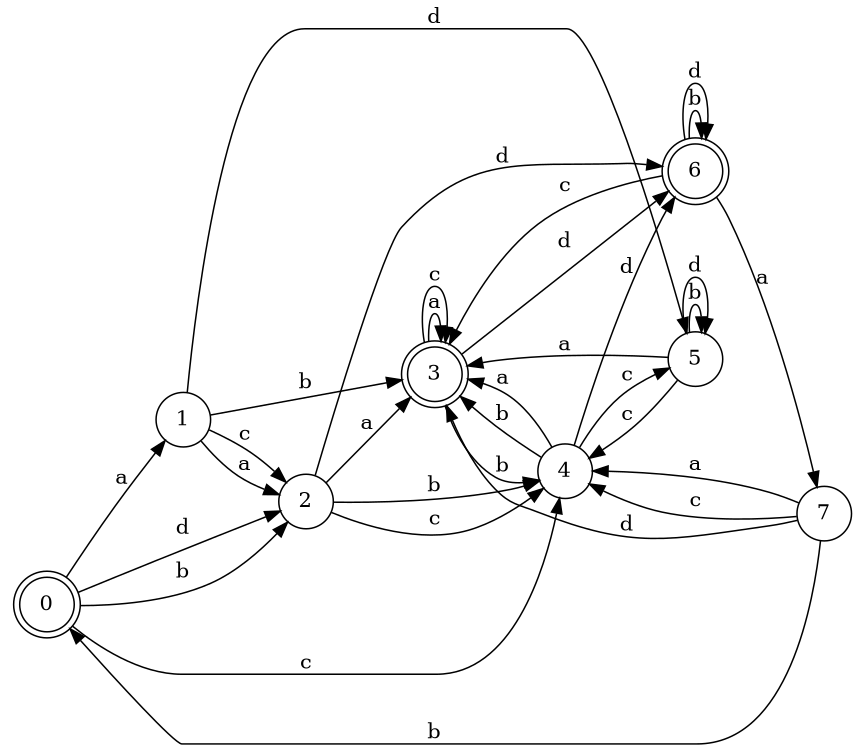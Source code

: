 digraph n7_9 {
__start0 [label="" shape="none"];

rankdir=LR;
size="8,5";

s0 [style="rounded,filled", color="black", fillcolor="white" shape="doublecircle", label="0"];
s1 [style="filled", color="black", fillcolor="white" shape="circle", label="1"];
s2 [style="filled", color="black", fillcolor="white" shape="circle", label="2"];
s3 [style="rounded,filled", color="black", fillcolor="white" shape="doublecircle", label="3"];
s4 [style="filled", color="black", fillcolor="white" shape="circle", label="4"];
s5 [style="filled", color="black", fillcolor="white" shape="circle", label="5"];
s6 [style="rounded,filled", color="black", fillcolor="white" shape="doublecircle", label="6"];
s7 [style="filled", color="black", fillcolor="white" shape="circle", label="7"];
s0 -> s1 [label="a"];
s0 -> s2 [label="b"];
s0 -> s4 [label="c"];
s0 -> s2 [label="d"];
s1 -> s2 [label="a"];
s1 -> s3 [label="b"];
s1 -> s2 [label="c"];
s1 -> s5 [label="d"];
s2 -> s3 [label="a"];
s2 -> s4 [label="b"];
s2 -> s4 [label="c"];
s2 -> s6 [label="d"];
s3 -> s3 [label="a"];
s3 -> s4 [label="b"];
s3 -> s3 [label="c"];
s3 -> s6 [label="d"];
s4 -> s3 [label="a"];
s4 -> s3 [label="b"];
s4 -> s5 [label="c"];
s4 -> s6 [label="d"];
s5 -> s3 [label="a"];
s5 -> s5 [label="b"];
s5 -> s4 [label="c"];
s5 -> s5 [label="d"];
s6 -> s7 [label="a"];
s6 -> s6 [label="b"];
s6 -> s3 [label="c"];
s6 -> s6 [label="d"];
s7 -> s4 [label="a"];
s7 -> s0 [label="b"];
s7 -> s4 [label="c"];
s7 -> s3 [label="d"];

}